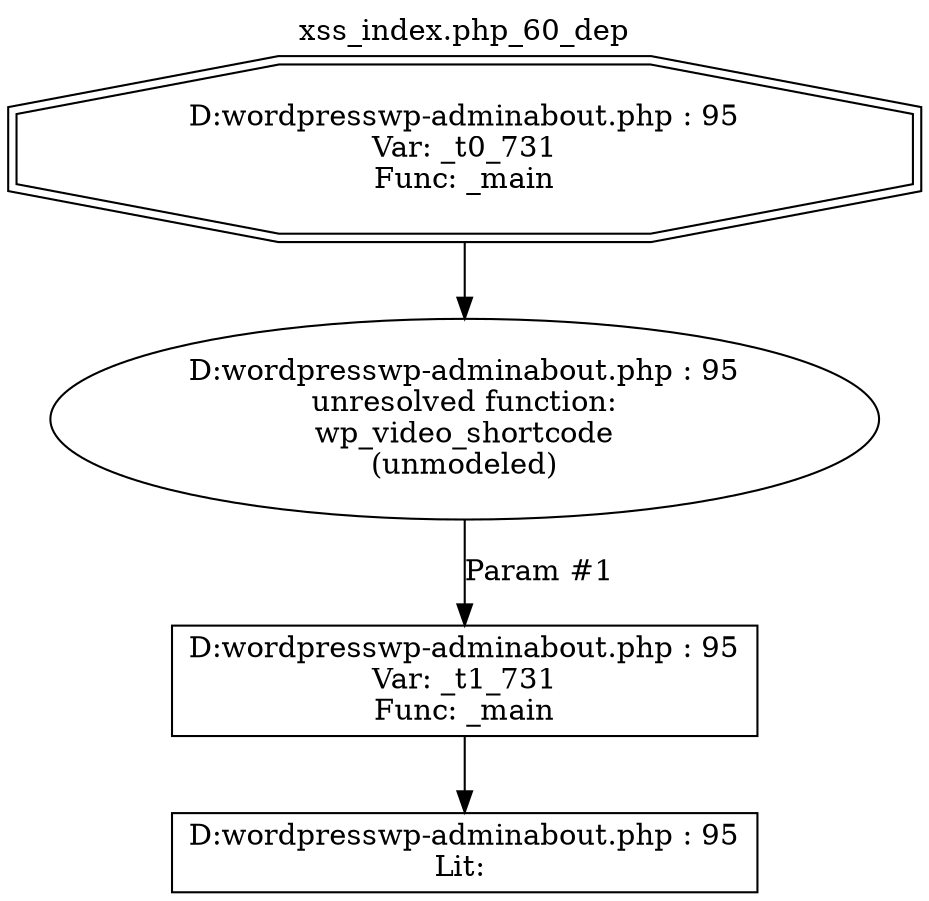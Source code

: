 digraph cfg {
  label="xss_index.php_60_dep";
  labelloc=t;
  n1 [shape=doubleoctagon, label="D:\wordpress\wp-admin\about.php : 95\nVar: _t0_731\nFunc: _main\n"];
  n2 [shape=ellipse, label="D:\wordpress\wp-admin\about.php : 95\nunresolved function:\nwp_video_shortcode\n(unmodeled)\n"];
  n3 [shape=box, label="D:\wordpress\wp-admin\about.php : 95\nVar: _t1_731\nFunc: _main\n"];
  n4 [shape=box, label="D:\wordpress\wp-admin\about.php : 95\nLit: \n"];
  n1 -> n2;
  n3 -> n4;
  n2 -> n3[label="Param #1"];
}
